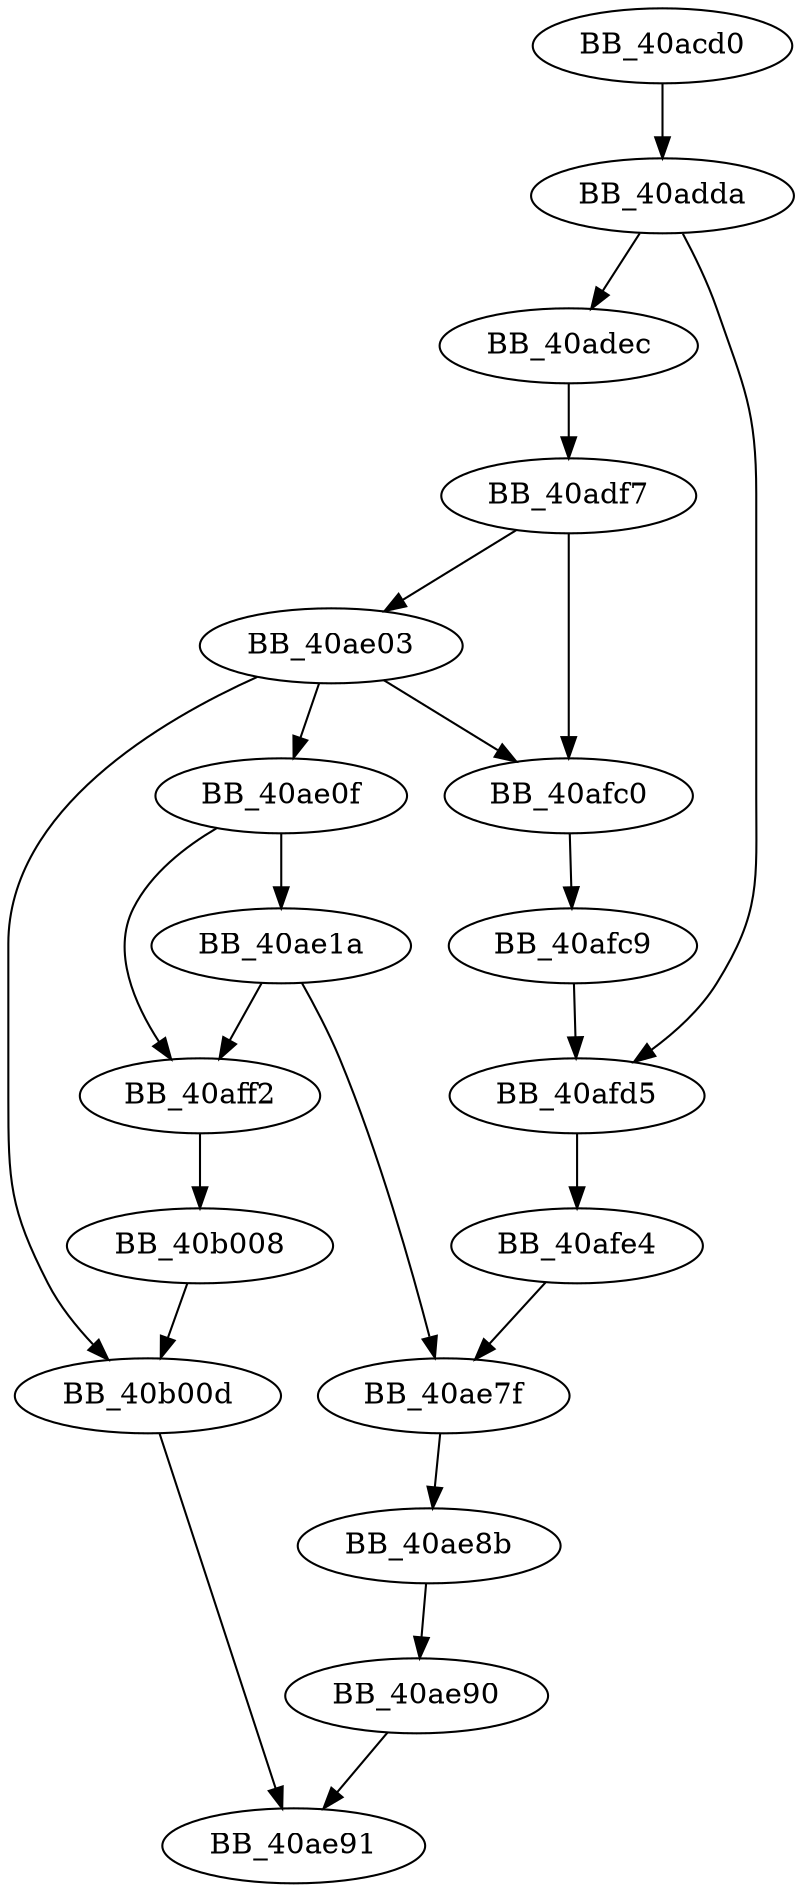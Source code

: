 DiGraph sub_40ACD0{
BB_40acd0->BB_40adda
BB_40adda->BB_40adec
BB_40adda->BB_40afd5
BB_40adec->BB_40adf7
BB_40adf7->BB_40ae03
BB_40adf7->BB_40afc0
BB_40ae03->BB_40ae0f
BB_40ae03->BB_40afc0
BB_40ae03->BB_40b00d
BB_40ae0f->BB_40ae1a
BB_40ae0f->BB_40aff2
BB_40ae1a->BB_40ae7f
BB_40ae1a->BB_40aff2
BB_40ae7f->BB_40ae8b
BB_40ae8b->BB_40ae90
BB_40ae90->BB_40ae91
BB_40afc0->BB_40afc9
BB_40afc9->BB_40afd5
BB_40afd5->BB_40afe4
BB_40afe4->BB_40ae7f
BB_40aff2->BB_40b008
BB_40b008->BB_40b00d
BB_40b00d->BB_40ae91
}
